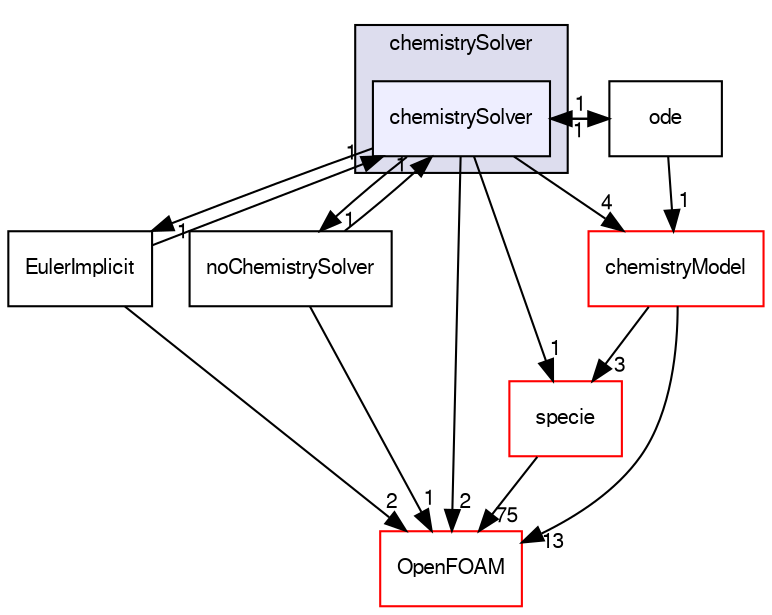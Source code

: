 digraph "src/thermophysicalModels/chemistryModel/chemistrySolver/chemistrySolver" {
  bgcolor=transparent;
  compound=true
  node [ fontsize="10", fontname="FreeSans"];
  edge [ labelfontsize="10", labelfontname="FreeSans"];
  subgraph clusterdir_6bcc1e86007f484a5b22bf400ecd810f {
    graph [ bgcolor="#ddddee", pencolor="black", label="chemistrySolver" fontname="FreeSans", fontsize="10", URL="dir_6bcc1e86007f484a5b22bf400ecd810f.html"]
  dir_b6062828977f0670e70ecb4568245308 [shape=box, label="chemistrySolver", style="filled", fillcolor="#eeeeff", pencolor="black", URL="dir_b6062828977f0670e70ecb4568245308.html"];
  }
  dir_5c4bf53b114f4c9237cd4ef0431fc9bd [shape=box label="specie" color="red" URL="dir_5c4bf53b114f4c9237cd4ef0431fc9bd.html"];
  dir_531cd5b0a38f00a7139c22fe0972072f [shape=box label="EulerImplicit" URL="dir_531cd5b0a38f00a7139c22fe0972072f.html"];
  dir_59275a36d5557d48973d087e211fa222 [shape=box label="noChemistrySolver" URL="dir_59275a36d5557d48973d087e211fa222.html"];
  dir_c571401ccb489c71ff21e08e929f4e25 [shape=box label="chemistryModel" color="red" URL="dir_c571401ccb489c71ff21e08e929f4e25.html"];
  dir_c5473ff19b20e6ec4dfe5c310b3778a8 [shape=box label="OpenFOAM" color="red" URL="dir_c5473ff19b20e6ec4dfe5c310b3778a8.html"];
  dir_0c84beea5d7d3600bce4f850f077082a [shape=box label="ode" URL="dir_0c84beea5d7d3600bce4f850f077082a.html"];
  dir_5c4bf53b114f4c9237cd4ef0431fc9bd->dir_c5473ff19b20e6ec4dfe5c310b3778a8 [headlabel="75", labeldistance=1.5 headhref="dir_001073_001732.html"];
  dir_531cd5b0a38f00a7139c22fe0972072f->dir_b6062828977f0670e70ecb4568245308 [headlabel="1", labeldistance=1.5 headhref="dir_002580_002579.html"];
  dir_531cd5b0a38f00a7139c22fe0972072f->dir_c5473ff19b20e6ec4dfe5c310b3778a8 [headlabel="2", labeldistance=1.5 headhref="dir_002580_001732.html"];
  dir_59275a36d5557d48973d087e211fa222->dir_b6062828977f0670e70ecb4568245308 [headlabel="1", labeldistance=1.5 headhref="dir_002581_002579.html"];
  dir_59275a36d5557d48973d087e211fa222->dir_c5473ff19b20e6ec4dfe5c310b3778a8 [headlabel="1", labeldistance=1.5 headhref="dir_002581_001732.html"];
  dir_c571401ccb489c71ff21e08e929f4e25->dir_5c4bf53b114f4c9237cd4ef0431fc9bd [headlabel="3", labeldistance=1.5 headhref="dir_002573_001073.html"];
  dir_c571401ccb489c71ff21e08e929f4e25->dir_c5473ff19b20e6ec4dfe5c310b3778a8 [headlabel="13", labeldistance=1.5 headhref="dir_002573_001732.html"];
  dir_b6062828977f0670e70ecb4568245308->dir_5c4bf53b114f4c9237cd4ef0431fc9bd [headlabel="1", labeldistance=1.5 headhref="dir_002579_001073.html"];
  dir_b6062828977f0670e70ecb4568245308->dir_531cd5b0a38f00a7139c22fe0972072f [headlabel="1", labeldistance=1.5 headhref="dir_002579_002580.html"];
  dir_b6062828977f0670e70ecb4568245308->dir_59275a36d5557d48973d087e211fa222 [headlabel="1", labeldistance=1.5 headhref="dir_002579_002581.html"];
  dir_b6062828977f0670e70ecb4568245308->dir_c571401ccb489c71ff21e08e929f4e25 [headlabel="4", labeldistance=1.5 headhref="dir_002579_002573.html"];
  dir_b6062828977f0670e70ecb4568245308->dir_c5473ff19b20e6ec4dfe5c310b3778a8 [headlabel="2", labeldistance=1.5 headhref="dir_002579_001732.html"];
  dir_b6062828977f0670e70ecb4568245308->dir_0c84beea5d7d3600bce4f850f077082a [headlabel="1", labeldistance=1.5 headhref="dir_002579_002582.html"];
  dir_0c84beea5d7d3600bce4f850f077082a->dir_c571401ccb489c71ff21e08e929f4e25 [headlabel="1", labeldistance=1.5 headhref="dir_002582_002573.html"];
  dir_0c84beea5d7d3600bce4f850f077082a->dir_b6062828977f0670e70ecb4568245308 [headlabel="1", labeldistance=1.5 headhref="dir_002582_002579.html"];
}
